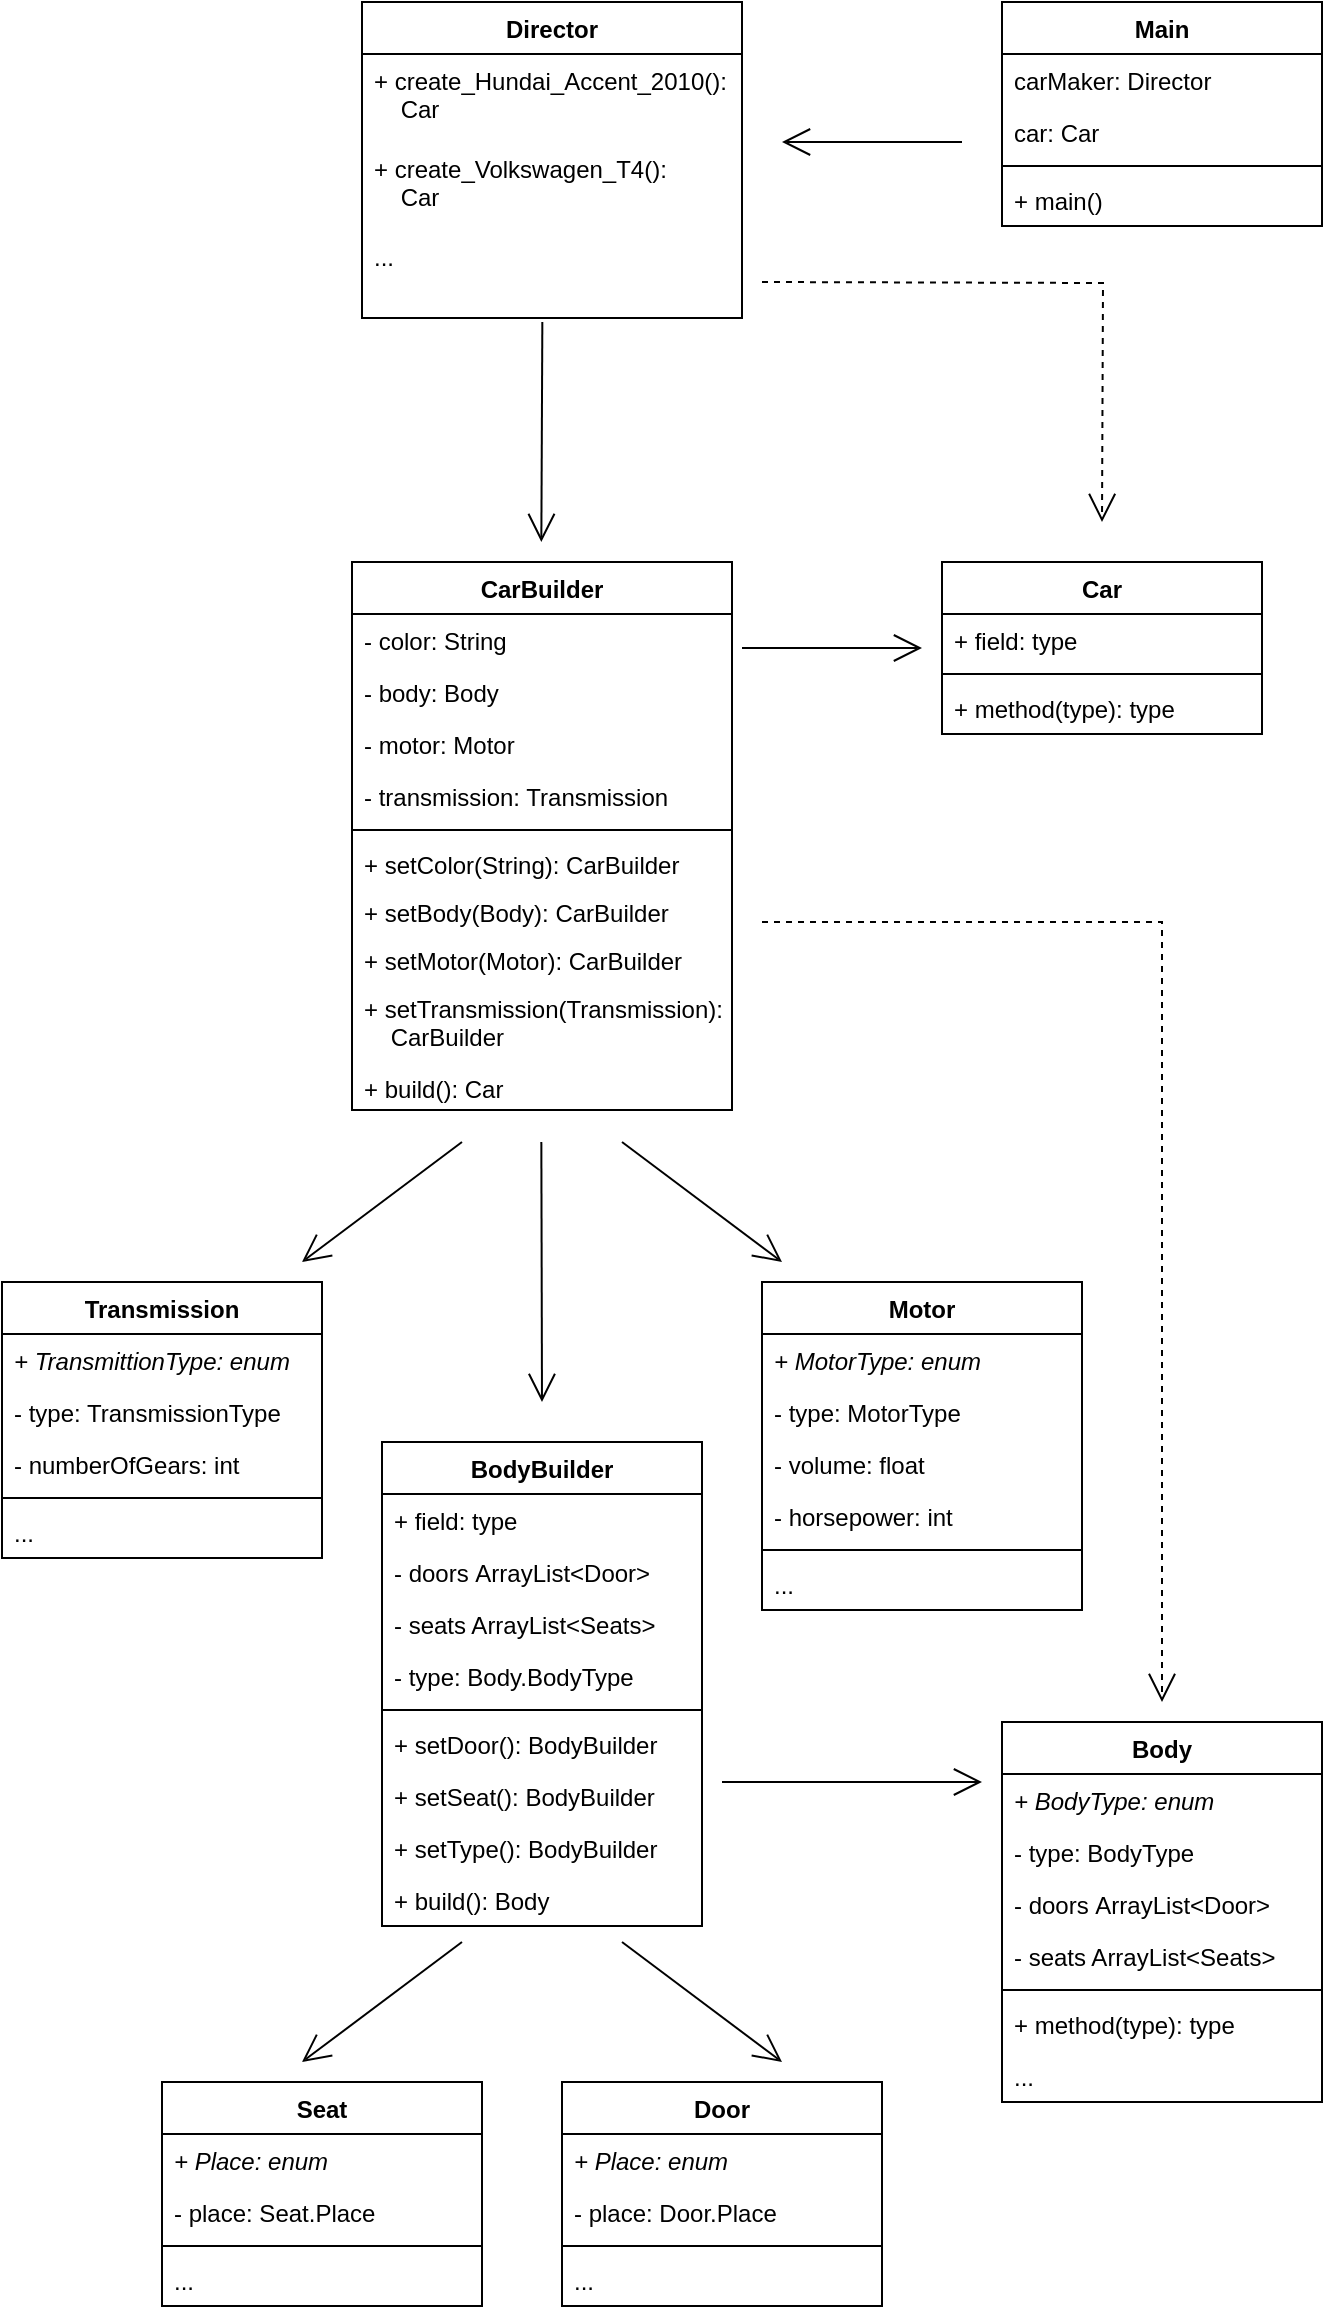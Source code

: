 <mxfile version="20.8.16" type="device"><diagram name="Сторінка-1" id="SHYuYKyLFLqbFbDcAj4R"><mxGraphModel dx="2834" dy="2107" grid="1" gridSize="10" guides="1" tooltips="1" connect="1" arrows="1" fold="1" page="1" pageScale="1" pageWidth="827" pageHeight="1169" math="0" shadow="0"><root><mxCell id="0"/><mxCell id="1" parent="0"/><mxCell id="UeWHhD4rsmKmG8diZlfo-1" value="Body" style="swimlane;fontStyle=1;align=center;verticalAlign=top;childLayout=stackLayout;horizontal=1;startSize=26;horizontalStack=0;resizeParent=1;resizeParentMax=0;resizeLast=0;collapsible=1;marginBottom=0;" parent="1" vertex="1"><mxGeometry x="110" y="820" width="160" height="190" as="geometry"/></mxCell><mxCell id="UeWHhD4rsmKmG8diZlfo-2" value="+ BodyType: enum" style="text;strokeColor=none;fillColor=none;align=left;verticalAlign=top;spacingLeft=4;spacingRight=4;overflow=hidden;rotatable=0;points=[[0,0.5],[1,0.5]];portConstraint=eastwest;fontStyle=2" parent="UeWHhD4rsmKmG8diZlfo-1" vertex="1"><mxGeometry y="26" width="160" height="26" as="geometry"/></mxCell><mxCell id="UeWHhD4rsmKmG8diZlfo-62" value="- type: BodyType" style="text;strokeColor=none;fillColor=none;align=left;verticalAlign=top;spacingLeft=4;spacingRight=4;overflow=hidden;rotatable=0;points=[[0,0.5],[1,0.5]];portConstraint=eastwest;fontStyle=0" parent="UeWHhD4rsmKmG8diZlfo-1" vertex="1"><mxGeometry y="52" width="160" height="26" as="geometry"/></mxCell><mxCell id="UeWHhD4rsmKmG8diZlfo-63" value="- doors ArrayList&lt;Door&gt; " style="text;strokeColor=none;fillColor=none;align=left;verticalAlign=top;spacingLeft=4;spacingRight=4;overflow=hidden;rotatable=0;points=[[0,0.5],[1,0.5]];portConstraint=eastwest;fontStyle=0" parent="UeWHhD4rsmKmG8diZlfo-1" vertex="1"><mxGeometry y="78" width="160" height="26" as="geometry"/></mxCell><mxCell id="UeWHhD4rsmKmG8diZlfo-64" value="- seats ArrayList&lt;Seats&gt; " style="text;strokeColor=none;fillColor=none;align=left;verticalAlign=top;spacingLeft=4;spacingRight=4;overflow=hidden;rotatable=0;points=[[0,0.5],[1,0.5]];portConstraint=eastwest;fontStyle=0" parent="UeWHhD4rsmKmG8diZlfo-1" vertex="1"><mxGeometry y="104" width="160" height="26" as="geometry"/></mxCell><mxCell id="UeWHhD4rsmKmG8diZlfo-3" value="" style="line;strokeWidth=1;fillColor=none;align=left;verticalAlign=middle;spacingTop=-1;spacingLeft=3;spacingRight=3;rotatable=0;labelPosition=right;points=[];portConstraint=eastwest;strokeColor=inherit;" parent="UeWHhD4rsmKmG8diZlfo-1" vertex="1"><mxGeometry y="130" width="160" height="8" as="geometry"/></mxCell><mxCell id="UeWHhD4rsmKmG8diZlfo-4" value="+ method(type): type" style="text;strokeColor=none;fillColor=none;align=left;verticalAlign=top;spacingLeft=4;spacingRight=4;overflow=hidden;rotatable=0;points=[[0,0.5],[1,0.5]];portConstraint=eastwest;" parent="UeWHhD4rsmKmG8diZlfo-1" vertex="1"><mxGeometry y="138" width="160" height="26" as="geometry"/></mxCell><mxCell id="UeWHhD4rsmKmG8diZlfo-65" value="..." style="text;strokeColor=none;fillColor=none;align=left;verticalAlign=top;spacingLeft=4;spacingRight=4;overflow=hidden;rotatable=0;points=[[0,0.5],[1,0.5]];portConstraint=eastwest;" parent="UeWHhD4rsmKmG8diZlfo-1" vertex="1"><mxGeometry y="164" width="160" height="26" as="geometry"/></mxCell><mxCell id="UeWHhD4rsmKmG8diZlfo-5" value="BodyBuilder" style="swimlane;fontStyle=1;align=center;verticalAlign=top;childLayout=stackLayout;horizontal=1;startSize=26;horizontalStack=0;resizeParent=1;resizeParentMax=0;resizeLast=0;collapsible=1;marginBottom=0;" parent="1" vertex="1"><mxGeometry x="-200" y="680" width="160" height="242" as="geometry"/></mxCell><mxCell id="UeWHhD4rsmKmG8diZlfo-6" value="+ field: type" style="text;strokeColor=none;fillColor=none;align=left;verticalAlign=top;spacingLeft=4;spacingRight=4;overflow=hidden;rotatable=0;points=[[0,0.5],[1,0.5]];portConstraint=eastwest;" parent="UeWHhD4rsmKmG8diZlfo-5" vertex="1"><mxGeometry y="26" width="160" height="26" as="geometry"/></mxCell><mxCell id="UeWHhD4rsmKmG8diZlfo-66" value="- doors ArrayList&lt;Door&gt; " style="text;strokeColor=none;fillColor=none;align=left;verticalAlign=top;spacingLeft=4;spacingRight=4;overflow=hidden;rotatable=0;points=[[0,0.5],[1,0.5]];portConstraint=eastwest;fontStyle=0" parent="UeWHhD4rsmKmG8diZlfo-5" vertex="1"><mxGeometry y="52" width="160" height="26" as="geometry"/></mxCell><mxCell id="UeWHhD4rsmKmG8diZlfo-67" value="- seats ArrayList&lt;Seats&gt; " style="text;strokeColor=none;fillColor=none;align=left;verticalAlign=top;spacingLeft=4;spacingRight=4;overflow=hidden;rotatable=0;points=[[0,0.5],[1,0.5]];portConstraint=eastwest;fontStyle=0" parent="UeWHhD4rsmKmG8diZlfo-5" vertex="1"><mxGeometry y="78" width="160" height="26" as="geometry"/></mxCell><mxCell id="UeWHhD4rsmKmG8diZlfo-68" value="- type: Body.BodyType" style="text;strokeColor=none;fillColor=none;align=left;verticalAlign=top;spacingLeft=4;spacingRight=4;overflow=hidden;rotatable=0;points=[[0,0.5],[1,0.5]];portConstraint=eastwest;fontStyle=0" parent="UeWHhD4rsmKmG8diZlfo-5" vertex="1"><mxGeometry y="104" width="160" height="26" as="geometry"/></mxCell><mxCell id="UeWHhD4rsmKmG8diZlfo-7" value="" style="line;strokeWidth=1;fillColor=none;align=left;verticalAlign=middle;spacingTop=-1;spacingLeft=3;spacingRight=3;rotatable=0;labelPosition=right;points=[];portConstraint=eastwest;strokeColor=inherit;" parent="UeWHhD4rsmKmG8diZlfo-5" vertex="1"><mxGeometry y="130" width="160" height="8" as="geometry"/></mxCell><mxCell id="UeWHhD4rsmKmG8diZlfo-8" value="+ setDoor(): BodyBuilder" style="text;strokeColor=none;fillColor=none;align=left;verticalAlign=top;spacingLeft=4;spacingRight=4;overflow=hidden;rotatable=0;points=[[0,0.5],[1,0.5]];portConstraint=eastwest;" parent="UeWHhD4rsmKmG8diZlfo-5" vertex="1"><mxGeometry y="138" width="160" height="26" as="geometry"/></mxCell><mxCell id="UeWHhD4rsmKmG8diZlfo-69" value="+ setSeat(): BodyBuilder" style="text;strokeColor=none;fillColor=none;align=left;verticalAlign=top;spacingLeft=4;spacingRight=4;overflow=hidden;rotatable=0;points=[[0,0.5],[1,0.5]];portConstraint=eastwest;" parent="UeWHhD4rsmKmG8diZlfo-5" vertex="1"><mxGeometry y="164" width="160" height="26" as="geometry"/></mxCell><mxCell id="UeWHhD4rsmKmG8diZlfo-70" value="+ setType(): BodyBuilder" style="text;strokeColor=none;fillColor=none;align=left;verticalAlign=top;spacingLeft=4;spacingRight=4;overflow=hidden;rotatable=0;points=[[0,0.5],[1,0.5]];portConstraint=eastwest;" parent="UeWHhD4rsmKmG8diZlfo-5" vertex="1"><mxGeometry y="190" width="160" height="26" as="geometry"/></mxCell><mxCell id="UeWHhD4rsmKmG8diZlfo-71" value="+ build(): Body" style="text;strokeColor=none;fillColor=none;align=left;verticalAlign=top;spacingLeft=4;spacingRight=4;overflow=hidden;rotatable=0;points=[[0,0.5],[1,0.5]];portConstraint=eastwest;" parent="UeWHhD4rsmKmG8diZlfo-5" vertex="1"><mxGeometry y="216" width="160" height="26" as="geometry"/></mxCell><mxCell id="UeWHhD4rsmKmG8diZlfo-9" value="Car" style="swimlane;fontStyle=1;align=center;verticalAlign=top;childLayout=stackLayout;horizontal=1;startSize=26;horizontalStack=0;resizeParent=1;resizeParentMax=0;resizeLast=0;collapsible=1;marginBottom=0;" parent="1" vertex="1"><mxGeometry x="80" y="240" width="160" height="86" as="geometry"/></mxCell><mxCell id="UeWHhD4rsmKmG8diZlfo-10" value="+ field: type" style="text;strokeColor=none;fillColor=none;align=left;verticalAlign=top;spacingLeft=4;spacingRight=4;overflow=hidden;rotatable=0;points=[[0,0.5],[1,0.5]];portConstraint=eastwest;" parent="UeWHhD4rsmKmG8diZlfo-9" vertex="1"><mxGeometry y="26" width="160" height="26" as="geometry"/></mxCell><mxCell id="UeWHhD4rsmKmG8diZlfo-11" value="" style="line;strokeWidth=1;fillColor=none;align=left;verticalAlign=middle;spacingTop=-1;spacingLeft=3;spacingRight=3;rotatable=0;labelPosition=right;points=[];portConstraint=eastwest;strokeColor=inherit;" parent="UeWHhD4rsmKmG8diZlfo-9" vertex="1"><mxGeometry y="52" width="160" height="8" as="geometry"/></mxCell><mxCell id="UeWHhD4rsmKmG8diZlfo-12" value="+ method(type): type" style="text;strokeColor=none;fillColor=none;align=left;verticalAlign=top;spacingLeft=4;spacingRight=4;overflow=hidden;rotatable=0;points=[[0,0.5],[1,0.5]];portConstraint=eastwest;" parent="UeWHhD4rsmKmG8diZlfo-9" vertex="1"><mxGeometry y="60" width="160" height="26" as="geometry"/></mxCell><mxCell id="UeWHhD4rsmKmG8diZlfo-13" value="CarBuilder" style="swimlane;fontStyle=1;align=center;verticalAlign=top;childLayout=stackLayout;horizontal=1;startSize=26;horizontalStack=0;resizeParent=1;resizeParentMax=0;resizeLast=0;collapsible=1;marginBottom=0;" parent="1" vertex="1"><mxGeometry x="-215" y="240" width="190" height="274" as="geometry"/></mxCell><mxCell id="UeWHhD4rsmKmG8diZlfo-14" value="- color: String" style="text;strokeColor=none;fillColor=none;align=left;verticalAlign=top;spacingLeft=4;spacingRight=4;overflow=hidden;rotatable=0;points=[[0,0.5],[1,0.5]];portConstraint=eastwest;" parent="UeWHhD4rsmKmG8diZlfo-13" vertex="1"><mxGeometry y="26" width="190" height="26" as="geometry"/></mxCell><mxCell id="UeWHhD4rsmKmG8diZlfo-54" value="- body: Body" style="text;strokeColor=none;fillColor=none;align=left;verticalAlign=top;spacingLeft=4;spacingRight=4;overflow=hidden;rotatable=0;points=[[0,0.5],[1,0.5]];portConstraint=eastwest;" parent="UeWHhD4rsmKmG8diZlfo-13" vertex="1"><mxGeometry y="52" width="190" height="26" as="geometry"/></mxCell><mxCell id="UeWHhD4rsmKmG8diZlfo-55" value="- motor: Motor" style="text;strokeColor=none;fillColor=none;align=left;verticalAlign=top;spacingLeft=4;spacingRight=4;overflow=hidden;rotatable=0;points=[[0,0.5],[1,0.5]];portConstraint=eastwest;" parent="UeWHhD4rsmKmG8diZlfo-13" vertex="1"><mxGeometry y="78" width="190" height="26" as="geometry"/></mxCell><mxCell id="UeWHhD4rsmKmG8diZlfo-56" value="- transmission: Transmission" style="text;strokeColor=none;fillColor=none;align=left;verticalAlign=top;spacingLeft=4;spacingRight=4;overflow=hidden;rotatable=0;points=[[0,0.5],[1,0.5]];portConstraint=eastwest;" parent="UeWHhD4rsmKmG8diZlfo-13" vertex="1"><mxGeometry y="104" width="190" height="26" as="geometry"/></mxCell><mxCell id="UeWHhD4rsmKmG8diZlfo-15" value="" style="line;strokeWidth=1;fillColor=none;align=left;verticalAlign=middle;spacingTop=-1;spacingLeft=3;spacingRight=3;rotatable=0;labelPosition=right;points=[];portConstraint=eastwest;strokeColor=inherit;" parent="UeWHhD4rsmKmG8diZlfo-13" vertex="1"><mxGeometry y="130" width="190" height="8" as="geometry"/></mxCell><mxCell id="UeWHhD4rsmKmG8diZlfo-16" value="+ setColor(String): CarBuilder" style="text;strokeColor=none;fillColor=none;align=left;verticalAlign=top;spacingLeft=4;spacingRight=4;overflow=hidden;rotatable=0;points=[[0,0.5],[1,0.5]];portConstraint=eastwest;" parent="UeWHhD4rsmKmG8diZlfo-13" vertex="1"><mxGeometry y="138" width="190" height="24" as="geometry"/></mxCell><mxCell id="UeWHhD4rsmKmG8diZlfo-57" value="+ setBody(Body): CarBuilder" style="text;strokeColor=none;fillColor=none;align=left;verticalAlign=top;spacingLeft=4;spacingRight=4;overflow=hidden;rotatable=0;points=[[0,0.5],[1,0.5]];portConstraint=eastwest;" parent="UeWHhD4rsmKmG8diZlfo-13" vertex="1"><mxGeometry y="162" width="190" height="24" as="geometry"/></mxCell><mxCell id="UeWHhD4rsmKmG8diZlfo-58" value="+ setMotor(Motor): CarBuilder" style="text;strokeColor=none;fillColor=none;align=left;verticalAlign=top;spacingLeft=4;spacingRight=4;overflow=hidden;rotatable=0;points=[[0,0.5],[1,0.5]];portConstraint=eastwest;" parent="UeWHhD4rsmKmG8diZlfo-13" vertex="1"><mxGeometry y="186" width="190" height="24" as="geometry"/></mxCell><mxCell id="UeWHhD4rsmKmG8diZlfo-60" value="+ setTransmission(Transmission): &#10;    CarBuilder" style="text;strokeColor=none;fillColor=none;align=left;verticalAlign=top;spacingLeft=4;spacingRight=4;overflow=hidden;rotatable=0;points=[[0,0.5],[1,0.5]];portConstraint=eastwest;" parent="UeWHhD4rsmKmG8diZlfo-13" vertex="1"><mxGeometry y="210" width="190" height="40" as="geometry"/></mxCell><mxCell id="UeWHhD4rsmKmG8diZlfo-61" value="+ build(): Car" style="text;strokeColor=none;fillColor=none;align=left;verticalAlign=top;spacingLeft=4;spacingRight=4;overflow=hidden;rotatable=0;points=[[0,0.5],[1,0.5]];portConstraint=eastwest;" parent="UeWHhD4rsmKmG8diZlfo-13" vertex="1"><mxGeometry y="250" width="190" height="24" as="geometry"/></mxCell><mxCell id="UeWHhD4rsmKmG8diZlfo-17" value="Director" style="swimlane;fontStyle=1;align=center;verticalAlign=top;childLayout=stackLayout;horizontal=1;startSize=26;horizontalStack=0;resizeParent=1;resizeParentMax=0;resizeLast=0;collapsible=1;marginBottom=0;" parent="1" vertex="1"><mxGeometry x="-210" y="-40" width="190" height="158" as="geometry"/></mxCell><mxCell id="UeWHhD4rsmKmG8diZlfo-20" value="+ create_Hundai_Accent_2010():&#10;    Car" style="text;strokeColor=none;fillColor=none;align=left;verticalAlign=top;spacingLeft=4;spacingRight=4;overflow=hidden;rotatable=0;points=[[0,0.5],[1,0.5]];portConstraint=eastwest;" parent="UeWHhD4rsmKmG8diZlfo-17" vertex="1"><mxGeometry y="26" width="190" height="44" as="geometry"/></mxCell><mxCell id="UeWHhD4rsmKmG8diZlfo-52" value="+ create_Volkswagen_T4():&#10;    Car" style="text;strokeColor=none;fillColor=none;align=left;verticalAlign=top;spacingLeft=4;spacingRight=4;overflow=hidden;rotatable=0;points=[[0,0.5],[1,0.5]];portConstraint=eastwest;" parent="UeWHhD4rsmKmG8diZlfo-17" vertex="1"><mxGeometry y="70" width="190" height="44" as="geometry"/></mxCell><mxCell id="UeWHhD4rsmKmG8diZlfo-53" value="..." style="text;strokeColor=none;fillColor=none;align=left;verticalAlign=top;spacingLeft=4;spacingRight=4;overflow=hidden;rotatable=0;points=[[0,0.5],[1,0.5]];portConstraint=eastwest;" parent="UeWHhD4rsmKmG8diZlfo-17" vertex="1"><mxGeometry y="114" width="190" height="44" as="geometry"/></mxCell><mxCell id="UeWHhD4rsmKmG8diZlfo-21" value="Door" style="swimlane;fontStyle=1;align=center;verticalAlign=top;childLayout=stackLayout;horizontal=1;startSize=26;horizontalStack=0;resizeParent=1;resizeParentMax=0;resizeLast=0;collapsible=1;marginBottom=0;" parent="1" vertex="1"><mxGeometry x="-110" y="1000" width="160" height="112" as="geometry"/></mxCell><mxCell id="UeWHhD4rsmKmG8diZlfo-73" value="+ Place: enum" style="text;strokeColor=none;fillColor=none;align=left;verticalAlign=top;spacingLeft=4;spacingRight=4;overflow=hidden;rotatable=0;points=[[0,0.5],[1,0.5]];portConstraint=eastwest;fontStyle=2" parent="UeWHhD4rsmKmG8diZlfo-21" vertex="1"><mxGeometry y="26" width="160" height="26" as="geometry"/></mxCell><mxCell id="UeWHhD4rsmKmG8diZlfo-75" value="- place: Door.Place" style="text;strokeColor=none;fillColor=none;align=left;verticalAlign=top;spacingLeft=4;spacingRight=4;overflow=hidden;rotatable=0;points=[[0,0.5],[1,0.5]];portConstraint=eastwest;fontStyle=0" parent="UeWHhD4rsmKmG8diZlfo-21" vertex="1"><mxGeometry y="52" width="160" height="26" as="geometry"/></mxCell><mxCell id="UeWHhD4rsmKmG8diZlfo-23" value="" style="line;strokeWidth=1;fillColor=none;align=left;verticalAlign=middle;spacingTop=-1;spacingLeft=3;spacingRight=3;rotatable=0;labelPosition=right;points=[];portConstraint=eastwest;strokeColor=inherit;" parent="UeWHhD4rsmKmG8diZlfo-21" vertex="1"><mxGeometry y="78" width="160" height="8" as="geometry"/></mxCell><mxCell id="UeWHhD4rsmKmG8diZlfo-24" value="..." style="text;strokeColor=none;fillColor=none;align=left;verticalAlign=top;spacingLeft=4;spacingRight=4;overflow=hidden;rotatable=0;points=[[0,0.5],[1,0.5]];portConstraint=eastwest;" parent="UeWHhD4rsmKmG8diZlfo-21" vertex="1"><mxGeometry y="86" width="160" height="26" as="geometry"/></mxCell><mxCell id="UeWHhD4rsmKmG8diZlfo-25" value="Seat" style="swimlane;fontStyle=1;align=center;verticalAlign=top;childLayout=stackLayout;horizontal=1;startSize=26;horizontalStack=0;resizeParent=1;resizeParentMax=0;resizeLast=0;collapsible=1;marginBottom=0;" parent="1" vertex="1"><mxGeometry x="-310" y="1000" width="160" height="112" as="geometry"/></mxCell><mxCell id="UeWHhD4rsmKmG8diZlfo-72" value="+ Place: enum" style="text;strokeColor=none;fillColor=none;align=left;verticalAlign=top;spacingLeft=4;spacingRight=4;overflow=hidden;rotatable=0;points=[[0,0.5],[1,0.5]];portConstraint=eastwest;fontStyle=2" parent="UeWHhD4rsmKmG8diZlfo-25" vertex="1"><mxGeometry y="26" width="160" height="26" as="geometry"/></mxCell><mxCell id="UeWHhD4rsmKmG8diZlfo-74" value="- place: Seat.Place" style="text;strokeColor=none;fillColor=none;align=left;verticalAlign=top;spacingLeft=4;spacingRight=4;overflow=hidden;rotatable=0;points=[[0,0.5],[1,0.5]];portConstraint=eastwest;fontStyle=0" parent="UeWHhD4rsmKmG8diZlfo-25" vertex="1"><mxGeometry y="52" width="160" height="26" as="geometry"/></mxCell><mxCell id="UeWHhD4rsmKmG8diZlfo-27" value="" style="line;strokeWidth=1;fillColor=none;align=left;verticalAlign=middle;spacingTop=-1;spacingLeft=3;spacingRight=3;rotatable=0;labelPosition=right;points=[];portConstraint=eastwest;strokeColor=inherit;" parent="UeWHhD4rsmKmG8diZlfo-25" vertex="1"><mxGeometry y="78" width="160" height="8" as="geometry"/></mxCell><mxCell id="UeWHhD4rsmKmG8diZlfo-28" value="..." style="text;strokeColor=none;fillColor=none;align=left;verticalAlign=top;spacingLeft=4;spacingRight=4;overflow=hidden;rotatable=0;points=[[0,0.5],[1,0.5]];portConstraint=eastwest;" parent="UeWHhD4rsmKmG8diZlfo-25" vertex="1"><mxGeometry y="86" width="160" height="26" as="geometry"/></mxCell><mxCell id="UeWHhD4rsmKmG8diZlfo-33" value="Transmission" style="swimlane;fontStyle=1;align=center;verticalAlign=top;childLayout=stackLayout;horizontal=1;startSize=26;horizontalStack=0;resizeParent=1;resizeParentMax=0;resizeLast=0;collapsible=1;marginBottom=0;" parent="1" vertex="1"><mxGeometry x="-390" y="600" width="160" height="138" as="geometry"/></mxCell><mxCell id="UeWHhD4rsmKmG8diZlfo-76" value="+ TransmittionType: enum" style="text;strokeColor=none;fillColor=none;align=left;verticalAlign=top;spacingLeft=4;spacingRight=4;overflow=hidden;rotatable=0;points=[[0,0.5],[1,0.5]];portConstraint=eastwest;fontStyle=2" parent="UeWHhD4rsmKmG8diZlfo-33" vertex="1"><mxGeometry y="26" width="160" height="26" as="geometry"/></mxCell><mxCell id="UeWHhD4rsmKmG8diZlfo-77" value="- type: TransmissionType" style="text;strokeColor=none;fillColor=none;align=left;verticalAlign=top;spacingLeft=4;spacingRight=4;overflow=hidden;rotatable=0;points=[[0,0.5],[1,0.5]];portConstraint=eastwest;fontStyle=0" parent="UeWHhD4rsmKmG8diZlfo-33" vertex="1"><mxGeometry y="52" width="160" height="26" as="geometry"/></mxCell><mxCell id="UeWHhD4rsmKmG8diZlfo-78" value="- numberOfGears: int" style="text;strokeColor=none;fillColor=none;align=left;verticalAlign=top;spacingLeft=4;spacingRight=4;overflow=hidden;rotatable=0;points=[[0,0.5],[1,0.5]];portConstraint=eastwest;fontStyle=0" parent="UeWHhD4rsmKmG8diZlfo-33" vertex="1"><mxGeometry y="78" width="160" height="26" as="geometry"/></mxCell><mxCell id="UeWHhD4rsmKmG8diZlfo-35" value="" style="line;strokeWidth=1;fillColor=none;align=left;verticalAlign=middle;spacingTop=-1;spacingLeft=3;spacingRight=3;rotatable=0;labelPosition=right;points=[];portConstraint=eastwest;strokeColor=inherit;" parent="UeWHhD4rsmKmG8diZlfo-33" vertex="1"><mxGeometry y="104" width="160" height="8" as="geometry"/></mxCell><mxCell id="UeWHhD4rsmKmG8diZlfo-36" value="..." style="text;strokeColor=none;fillColor=none;align=left;verticalAlign=top;spacingLeft=4;spacingRight=4;overflow=hidden;rotatable=0;points=[[0,0.5],[1,0.5]];portConstraint=eastwest;" parent="UeWHhD4rsmKmG8diZlfo-33" vertex="1"><mxGeometry y="112" width="160" height="26" as="geometry"/></mxCell><mxCell id="UeWHhD4rsmKmG8diZlfo-37" value="Main" style="swimlane;fontStyle=1;align=center;verticalAlign=top;childLayout=stackLayout;horizontal=1;startSize=26;horizontalStack=0;resizeParent=1;resizeParentMax=0;resizeLast=0;collapsible=1;marginBottom=0;" parent="1" vertex="1"><mxGeometry x="110" y="-40" width="160" height="112" as="geometry"/></mxCell><mxCell id="UeWHhD4rsmKmG8diZlfo-38" value="carMaker: Director" style="text;strokeColor=none;fillColor=none;align=left;verticalAlign=top;spacingLeft=4;spacingRight=4;overflow=hidden;rotatable=0;points=[[0,0.5],[1,0.5]];portConstraint=eastwest;" parent="UeWHhD4rsmKmG8diZlfo-37" vertex="1"><mxGeometry y="26" width="160" height="26" as="geometry"/></mxCell><mxCell id="UeWHhD4rsmKmG8diZlfo-50" value="car: Car" style="text;strokeColor=none;fillColor=none;align=left;verticalAlign=top;spacingLeft=4;spacingRight=4;overflow=hidden;rotatable=0;points=[[0,0.5],[1,0.5]];portConstraint=eastwest;" parent="UeWHhD4rsmKmG8diZlfo-37" vertex="1"><mxGeometry y="52" width="160" height="26" as="geometry"/></mxCell><mxCell id="UeWHhD4rsmKmG8diZlfo-39" value="" style="line;strokeWidth=1;fillColor=none;align=left;verticalAlign=middle;spacingTop=-1;spacingLeft=3;spacingRight=3;rotatable=0;labelPosition=right;points=[];portConstraint=eastwest;strokeColor=inherit;" parent="UeWHhD4rsmKmG8diZlfo-37" vertex="1"><mxGeometry y="78" width="160" height="8" as="geometry"/></mxCell><mxCell id="UeWHhD4rsmKmG8diZlfo-51" value="+ main()" style="text;strokeColor=none;fillColor=none;align=left;verticalAlign=top;spacingLeft=4;spacingRight=4;overflow=hidden;rotatable=0;points=[[0,0.5],[1,0.5]];portConstraint=eastwest;" parent="UeWHhD4rsmKmG8diZlfo-37" vertex="1"><mxGeometry y="86" width="160" height="26" as="geometry"/></mxCell><mxCell id="UeWHhD4rsmKmG8diZlfo-41" value="" style="endArrow=open;endFill=1;endSize=12;html=1;rounded=0;" parent="1" edge="1"><mxGeometry width="160" relative="1" as="geometry"><mxPoint x="-20" y="283" as="sourcePoint"/><mxPoint x="70" y="283" as="targetPoint"/></mxGeometry></mxCell><mxCell id="UeWHhD4rsmKmG8diZlfo-42" value="" style="endArrow=open;endFill=1;endSize=12;html=1;rounded=0;" parent="1" edge="1"><mxGeometry width="160" relative="1" as="geometry"><mxPoint x="-119.83" y="120" as="sourcePoint"/><mxPoint x="-120.33" y="230" as="targetPoint"/></mxGeometry></mxCell><mxCell id="UeWHhD4rsmKmG8diZlfo-47" value="" style="endArrow=open;endFill=1;endSize=12;html=1;rounded=0;" parent="1" edge="1"><mxGeometry width="160" relative="1" as="geometry"><mxPoint x="-30.0" y="850" as="sourcePoint"/><mxPoint x="100" y="850" as="targetPoint"/></mxGeometry></mxCell><mxCell id="UeWHhD4rsmKmG8diZlfo-87" value="Motor" style="swimlane;fontStyle=1;align=center;verticalAlign=top;childLayout=stackLayout;horizontal=1;startSize=26;horizontalStack=0;resizeParent=1;resizeParentMax=0;resizeLast=0;collapsible=1;marginBottom=0;" parent="1" vertex="1"><mxGeometry x="-10" y="600" width="160" height="164" as="geometry"/></mxCell><mxCell id="UeWHhD4rsmKmG8diZlfo-88" value="+ MotorType: enum" style="text;strokeColor=none;fillColor=none;align=left;verticalAlign=top;spacingLeft=4;spacingRight=4;overflow=hidden;rotatable=0;points=[[0,0.5],[1,0.5]];portConstraint=eastwest;fontStyle=2" parent="UeWHhD4rsmKmG8diZlfo-87" vertex="1"><mxGeometry y="26" width="160" height="26" as="geometry"/></mxCell><mxCell id="UeWHhD4rsmKmG8diZlfo-89" value="- type: MotorType" style="text;strokeColor=none;fillColor=none;align=left;verticalAlign=top;spacingLeft=4;spacingRight=4;overflow=hidden;rotatable=0;points=[[0,0.5],[1,0.5]];portConstraint=eastwest;fontStyle=0" parent="UeWHhD4rsmKmG8diZlfo-87" vertex="1"><mxGeometry y="52" width="160" height="26" as="geometry"/></mxCell><mxCell id="UeWHhD4rsmKmG8diZlfo-90" value="- volume: float" style="text;strokeColor=none;fillColor=none;align=left;verticalAlign=top;spacingLeft=4;spacingRight=4;overflow=hidden;rotatable=0;points=[[0,0.5],[1,0.5]];portConstraint=eastwest;fontStyle=0" parent="UeWHhD4rsmKmG8diZlfo-87" vertex="1"><mxGeometry y="78" width="160" height="26" as="geometry"/></mxCell><mxCell id="UeWHhD4rsmKmG8diZlfo-93" value="- horsepower: int" style="text;strokeColor=none;fillColor=none;align=left;verticalAlign=top;spacingLeft=4;spacingRight=4;overflow=hidden;rotatable=0;points=[[0,0.5],[1,0.5]];portConstraint=eastwest;fontStyle=0" parent="UeWHhD4rsmKmG8diZlfo-87" vertex="1"><mxGeometry y="104" width="160" height="26" as="geometry"/></mxCell><mxCell id="UeWHhD4rsmKmG8diZlfo-91" value="" style="line;strokeWidth=1;fillColor=none;align=left;verticalAlign=middle;spacingTop=-1;spacingLeft=3;spacingRight=3;rotatable=0;labelPosition=right;points=[];portConstraint=eastwest;strokeColor=inherit;" parent="UeWHhD4rsmKmG8diZlfo-87" vertex="1"><mxGeometry y="130" width="160" height="8" as="geometry"/></mxCell><mxCell id="UeWHhD4rsmKmG8diZlfo-92" value="..." style="text;strokeColor=none;fillColor=none;align=left;verticalAlign=top;spacingLeft=4;spacingRight=4;overflow=hidden;rotatable=0;points=[[0,0.5],[1,0.5]];portConstraint=eastwest;" parent="UeWHhD4rsmKmG8diZlfo-87" vertex="1"><mxGeometry y="138" width="160" height="26" as="geometry"/></mxCell><mxCell id="76sYRtSuCtvQn26Rn0W1-1" value="" style="endArrow=open;endFill=1;endSize=12;html=1;rounded=0;" edge="1" parent="1"><mxGeometry width="160" relative="1" as="geometry"><mxPoint x="90" y="30" as="sourcePoint"/><mxPoint y="30" as="targetPoint"/></mxGeometry></mxCell><mxCell id="76sYRtSuCtvQn26Rn0W1-3" value="" style="endArrow=open;endSize=12;dashed=1;html=1;rounded=0;edgeStyle=orthogonalEdgeStyle;" edge="1" parent="1"><mxGeometry x="0.125" y="-20" width="160" relative="1" as="geometry"><mxPoint x="-10" y="100" as="sourcePoint"/><mxPoint x="160" y="220" as="targetPoint"/><mxPoint x="-1" as="offset"/></mxGeometry></mxCell><mxCell id="76sYRtSuCtvQn26Rn0W1-4" value="" style="endArrow=open;endFill=1;endSize=12;html=1;rounded=0;" edge="1" parent="1"><mxGeometry width="160" relative="1" as="geometry"><mxPoint x="-120.33" y="530" as="sourcePoint"/><mxPoint x="-120" y="660" as="targetPoint"/></mxGeometry></mxCell><mxCell id="76sYRtSuCtvQn26Rn0W1-6" value="" style="endArrow=open;endFill=1;endSize=12;html=1;rounded=0;" edge="1" parent="1"><mxGeometry width="160" relative="1" as="geometry"><mxPoint x="-160" y="530" as="sourcePoint"/><mxPoint x="-240" y="590" as="targetPoint"/></mxGeometry></mxCell><mxCell id="76sYRtSuCtvQn26Rn0W1-7" value="" style="endArrow=open;endFill=1;endSize=12;html=1;rounded=0;" edge="1" parent="1"><mxGeometry width="160" relative="1" as="geometry"><mxPoint x="-80" y="530" as="sourcePoint"/><mxPoint y="590" as="targetPoint"/></mxGeometry></mxCell><mxCell id="76sYRtSuCtvQn26Rn0W1-8" value="" style="endArrow=open;endSize=12;dashed=1;html=1;rounded=0;edgeStyle=orthogonalEdgeStyle;" edge="1" parent="1"><mxGeometry x="0.125" y="-20" width="160" relative="1" as="geometry"><mxPoint x="-10" y="420" as="sourcePoint"/><mxPoint x="190" y="810" as="targetPoint"/><mxPoint x="-1" as="offset"/><Array as="points"><mxPoint x="190" y="420"/><mxPoint x="190" y="810"/></Array></mxGeometry></mxCell><mxCell id="76sYRtSuCtvQn26Rn0W1-11" value="" style="endArrow=open;endFill=1;endSize=12;html=1;rounded=0;" edge="1" parent="1"><mxGeometry width="160" relative="1" as="geometry"><mxPoint x="-160" y="930" as="sourcePoint"/><mxPoint x="-240" y="990" as="targetPoint"/></mxGeometry></mxCell><mxCell id="76sYRtSuCtvQn26Rn0W1-12" value="" style="endArrow=open;endFill=1;endSize=12;html=1;rounded=0;" edge="1" parent="1"><mxGeometry width="160" relative="1" as="geometry"><mxPoint x="-80" y="930" as="sourcePoint"/><mxPoint y="990" as="targetPoint"/></mxGeometry></mxCell></root></mxGraphModel></diagram></mxfile>